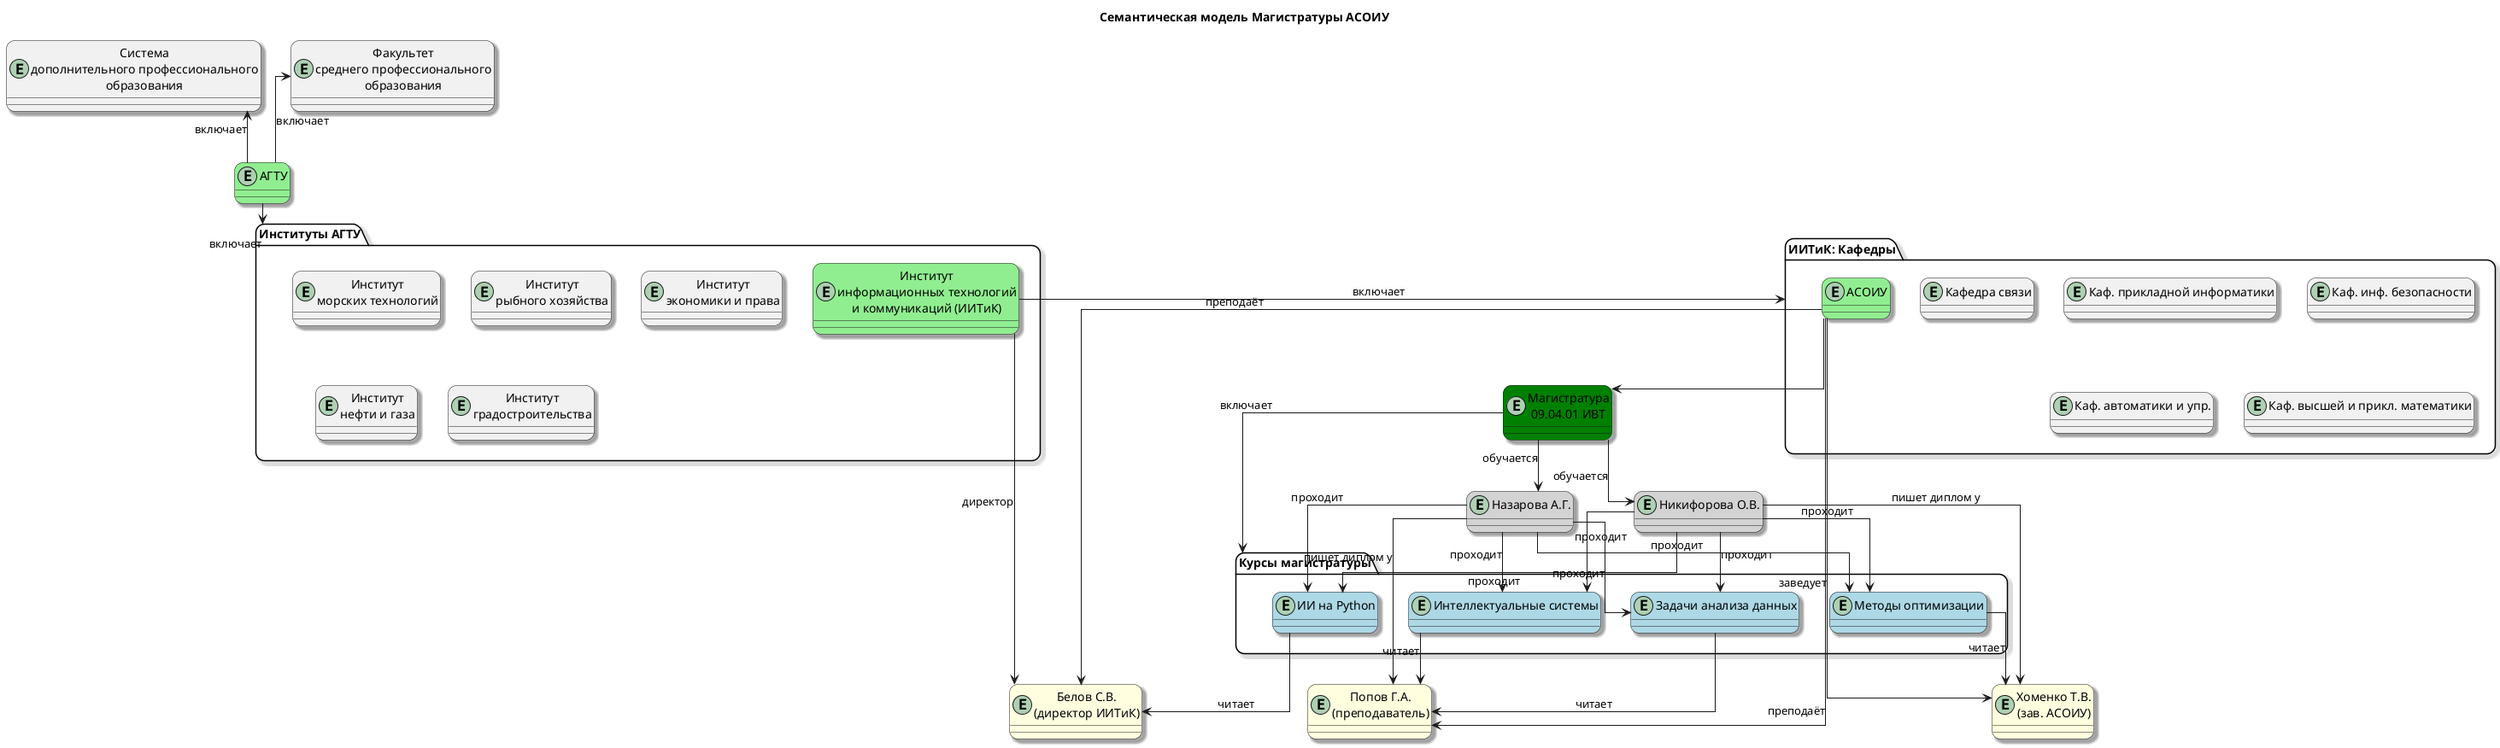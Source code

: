 @startuml Структура_АГТУ_и_ИИТиК
title Семантическая модель Магистратуры АСОИУ

skinparam linetype ortho
skinparam defaultTextAlignment center
skinparam entityStyle rectangle
skinparam shadowing true
skinparam roundcorner 20

' === АГТУ ===
entity "АГТУ" as AGTU #LightGreen

' Факультет и система ДПО
entity "Факультет\nсреднего профессионального\nобразования" as FSPO
entity "Система\nдополнительного профессионального\nобразования" as DPO

package "Институты АГТУ" as Faculties {
  entity "Институт\nморских технологий" as IMTET
  entity "Институт\nрыбного хозяйства" as IRHB
  entity "Институт\nэкономики и права" as IEP
  entity "Институт\nнефти и газа" as ING
  entity "Институт\nградостроительства" as IG
  entity "Институт\nинформационных технологий\nи коммуникаций (ИИТиК)" as IITK #LightGreen
}

AGTU -up-> FSPO : включает
AGTU --> Faculties : включает
AGTU -up-> DPO : включает

' === Структура ИИТиК ===
package "ИИТиК: Кафедры" as Departments {
  entity "АСОИУ" as DeptASOIU #LightGreen
  entity "Кафедра связи" as DeptComm
  entity "Каф. прикладной информатики" as DeptPI
  entity "Каф. инф. безопасности" as DeptIB
  entity "Каф. автоматики и упр." as DeptAU
  entity "Каф. высшей и прикл. математики" as DeptMath
}

IITK -right-> Departments : включает

' === Преподаватели ===
entity "Белов С.В.\n(директор ИИТиК)" as ProfBelov #LightYellow
entity "Хоменко Т.В.\n(зав. АСОИУ)" as ProfKhomenko #LightYellow
entity "Попов Г.А.\n(преподаватель)" as ProfPopov #LightYellow

IITK --> ProfBelov : директор
DeptASOIU --> ProfKhomenko : заведует
DeptASOIU --> ProfPopov : преподаёт
DeptASOIU --> ProfBelov : преподаёт

' === Направление (магистратура) ===
entity "Магистратура\n09.04.01 ИВТ" as Direction #Green
DeptASOIU --> Direction

' === Курсы ===
package "Курсы магистратуры" as Courses {
  entity "Интеллектуальные системы" as Course1 #LightBlue
  entity "Задачи анализа данных" as Course2 #LightBlue
  entity "Методы оптимизации" as Course3 #LightBlue
  entity "ИИ на Python" as Course4 #LightBlue
}

Direction --> Courses : включает

Course1 --> ProfPopov : читает
Course2 --> ProfPopov : читает
Course3 --> ProfKhomenko : читает
Course4 --> ProfBelov : читает

' === Студенты ===
entity "Никифорова О.В." as Student1 #LightGray
entity "Назарова А.Г." as Student2 #LightGray

Direction --> Student1 : обучается
Direction --> Student2 : обучается

Student1 --> Course1 : проходит
Student1 --> Course2 : проходит
Student1 --> Course3 : проходит
Student1 --> Course4 : проходит
Student1 --> ProfKhomenko : пишет диплом у

Student2 --> Course1 : проходит
Student2 --> Course2 : проходит
Student2 --> Course3 : проходит
Student2 --> Course4 : проходит
Student2 --> ProfPopov : пишет диплом у

@enduml
